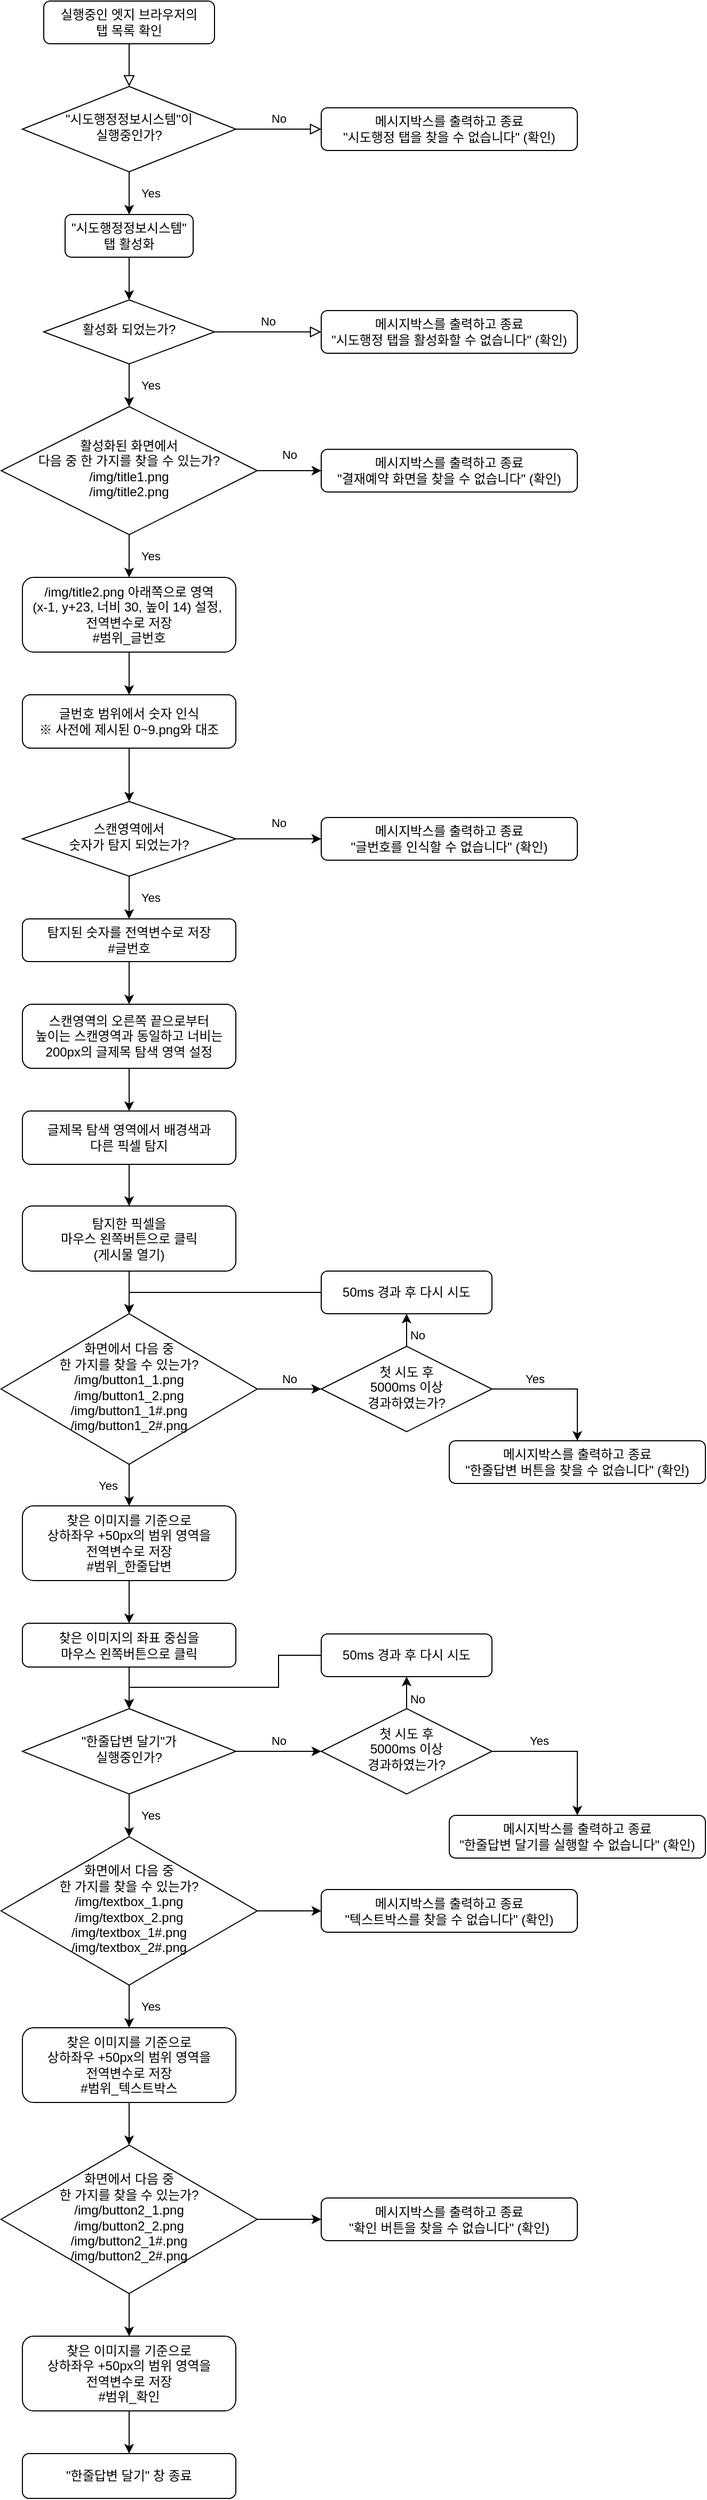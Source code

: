 <mxfile version="26.0.2">
  <diagram id="C5RBs43oDa-KdzZeNtuy" name="Page-1">
    <mxGraphModel dx="1434" dy="780" grid="1" gridSize="10" guides="1" tooltips="1" connect="1" arrows="1" fold="1" page="1" pageScale="1" pageWidth="827" pageHeight="1169" math="0" shadow="0">
      <root>
        <mxCell id="WIyWlLk6GJQsqaUBKTNV-0" />
        <mxCell id="WIyWlLk6GJQsqaUBKTNV-1" parent="WIyWlLk6GJQsqaUBKTNV-0" />
        <mxCell id="WIyWlLk6GJQsqaUBKTNV-2" value="" style="rounded=0;html=1;jettySize=auto;orthogonalLoop=1;fontSize=11;endArrow=block;endFill=0;endSize=8;strokeWidth=1;shadow=0;labelBackgroundColor=none;edgeStyle=orthogonalEdgeStyle;" parent="WIyWlLk6GJQsqaUBKTNV-1" source="WIyWlLk6GJQsqaUBKTNV-3" target="WIyWlLk6GJQsqaUBKTNV-6" edge="1">
          <mxGeometry relative="1" as="geometry" />
        </mxCell>
        <mxCell id="WIyWlLk6GJQsqaUBKTNV-3" value="&lt;div&gt;&lt;span style=&quot;background-color: transparent; color: light-dark(rgb(0, 0, 0), rgb(255, 255, 255));&quot;&gt;실행중인 엣지 브라우저의 &lt;br&gt;탭 목록 확인&lt;/span&gt;&lt;/div&gt;" style="rounded=1;whiteSpace=wrap;html=1;fontSize=12;glass=0;strokeWidth=1;shadow=0;" parent="WIyWlLk6GJQsqaUBKTNV-1" vertex="1">
          <mxGeometry x="140" y="40" width="160" height="40" as="geometry" />
        </mxCell>
        <mxCell id="WIyWlLk6GJQsqaUBKTNV-5" value="No" style="edgeStyle=orthogonalEdgeStyle;rounded=0;html=1;jettySize=auto;orthogonalLoop=1;fontSize=11;endArrow=block;endFill=0;endSize=8;strokeWidth=1;shadow=0;labelBackgroundColor=none;" parent="WIyWlLk6GJQsqaUBKTNV-1" source="WIyWlLk6GJQsqaUBKTNV-6" target="WIyWlLk6GJQsqaUBKTNV-7" edge="1">
          <mxGeometry y="10" relative="1" as="geometry">
            <mxPoint as="offset" />
          </mxGeometry>
        </mxCell>
        <mxCell id="x-TKhPmcJuqdLEOBO6Op-1" value="Yes" style="edgeStyle=orthogonalEdgeStyle;rounded=0;orthogonalLoop=1;jettySize=auto;html=1;entryX=0.5;entryY=0;entryDx=0;entryDy=0;" parent="WIyWlLk6GJQsqaUBKTNV-1" source="WIyWlLk6GJQsqaUBKTNV-6" target="oy9CefHbfexG58ZCqU2Q-0" edge="1">
          <mxGeometry y="20" relative="1" as="geometry">
            <mxPoint as="offset" />
          </mxGeometry>
        </mxCell>
        <mxCell id="WIyWlLk6GJQsqaUBKTNV-6" value="&quot;시도행정정보시스템&quot;이 &lt;br&gt;실행중인가?" style="rhombus;whiteSpace=wrap;html=1;shadow=0;fontFamily=Helvetica;fontSize=12;align=center;strokeWidth=1;spacing=6;spacingTop=-4;" parent="WIyWlLk6GJQsqaUBKTNV-1" vertex="1">
          <mxGeometry x="120" y="120" width="200" height="80" as="geometry" />
        </mxCell>
        <mxCell id="WIyWlLk6GJQsqaUBKTNV-7" value="&lt;div&gt;메시지박스를 출력하고 종료&lt;/div&gt;&quot;시도행정 탭을 찾을 수 없습니다&quot; (확인)" style="rounded=1;whiteSpace=wrap;html=1;fontSize=12;glass=0;strokeWidth=1;shadow=0;" parent="WIyWlLk6GJQsqaUBKTNV-1" vertex="1">
          <mxGeometry x="400" y="140" width="240" height="40" as="geometry" />
        </mxCell>
        <mxCell id="WIyWlLk6GJQsqaUBKTNV-9" value="No" style="edgeStyle=orthogonalEdgeStyle;rounded=0;html=1;jettySize=auto;orthogonalLoop=1;fontSize=11;endArrow=block;endFill=0;endSize=8;strokeWidth=1;shadow=0;labelBackgroundColor=none;" parent="WIyWlLk6GJQsqaUBKTNV-1" source="WIyWlLk6GJQsqaUBKTNV-10" target="WIyWlLk6GJQsqaUBKTNV-12" edge="1">
          <mxGeometry y="10" relative="1" as="geometry">
            <mxPoint as="offset" />
          </mxGeometry>
        </mxCell>
        <mxCell id="_z8CFyTA9osbgb1sFMjA-69" value="Yes" style="edgeStyle=orthogonalEdgeStyle;rounded=0;orthogonalLoop=1;jettySize=auto;html=1;entryX=0.5;entryY=0;entryDx=0;entryDy=0;" edge="1" parent="WIyWlLk6GJQsqaUBKTNV-1" source="WIyWlLk6GJQsqaUBKTNV-10" target="x-TKhPmcJuqdLEOBO6Op-2">
          <mxGeometry y="20" relative="1" as="geometry">
            <mxPoint as="offset" />
          </mxGeometry>
        </mxCell>
        <mxCell id="WIyWlLk6GJQsqaUBKTNV-10" value="활성화 되었는가?" style="rhombus;whiteSpace=wrap;html=1;shadow=0;fontFamily=Helvetica;fontSize=12;align=center;strokeWidth=1;spacing=6;spacingTop=-4;" parent="WIyWlLk6GJQsqaUBKTNV-1" vertex="1">
          <mxGeometry x="140" y="320" width="160" height="60" as="geometry" />
        </mxCell>
        <mxCell id="WIyWlLk6GJQsqaUBKTNV-12" value="&lt;div&gt;메시지박스를 출력하고 종료&lt;/div&gt;&quot;시도행정 탭을 활성화할 수 없습니다&quot; (확인)" style="rounded=1;whiteSpace=wrap;html=1;fontSize=12;glass=0;strokeWidth=1;shadow=0;" parent="WIyWlLk6GJQsqaUBKTNV-1" vertex="1">
          <mxGeometry x="400" y="330" width="240" height="40" as="geometry" />
        </mxCell>
        <mxCell id="x-TKhPmcJuqdLEOBO6Op-0" style="edgeStyle=orthogonalEdgeStyle;rounded=0;orthogonalLoop=1;jettySize=auto;html=1;entryX=0.5;entryY=0;entryDx=0;entryDy=0;" parent="WIyWlLk6GJQsqaUBKTNV-1" source="oy9CefHbfexG58ZCqU2Q-0" target="WIyWlLk6GJQsqaUBKTNV-10" edge="1">
          <mxGeometry relative="1" as="geometry" />
        </mxCell>
        <mxCell id="oy9CefHbfexG58ZCqU2Q-0" value="&lt;div&gt;&lt;span style=&quot;background-color: transparent; color: light-dark(rgb(0, 0, 0), rgb(255, 255, 255));&quot;&gt;&quot;시도행정정보시스템&quot; 탭 활성화&lt;/span&gt;&lt;/div&gt;" style="rounded=1;whiteSpace=wrap;html=1;fontSize=12;glass=0;strokeWidth=1;shadow=0;" parent="WIyWlLk6GJQsqaUBKTNV-1" vertex="1">
          <mxGeometry x="160" y="240" width="120" height="40" as="geometry" />
        </mxCell>
        <mxCell id="x-TKhPmcJuqdLEOBO6Op-5" value="No" style="edgeStyle=orthogonalEdgeStyle;rounded=0;orthogonalLoop=1;jettySize=auto;html=1;entryX=0;entryY=0.5;entryDx=0;entryDy=0;" parent="WIyWlLk6GJQsqaUBKTNV-1" source="x-TKhPmcJuqdLEOBO6Op-2" target="x-TKhPmcJuqdLEOBO6Op-4" edge="1">
          <mxGeometry y="15" relative="1" as="geometry">
            <mxPoint as="offset" />
          </mxGeometry>
        </mxCell>
        <mxCell id="x-TKhPmcJuqdLEOBO6Op-9" value="Yes" style="edgeStyle=orthogonalEdgeStyle;rounded=0;orthogonalLoop=1;jettySize=auto;html=1;entryX=0.5;entryY=0;entryDx=0;entryDy=0;" parent="WIyWlLk6GJQsqaUBKTNV-1" source="x-TKhPmcJuqdLEOBO6Op-2" target="x-TKhPmcJuqdLEOBO6Op-7" edge="1">
          <mxGeometry y="20" relative="1" as="geometry">
            <mxPoint as="offset" />
          </mxGeometry>
        </mxCell>
        <mxCell id="x-TKhPmcJuqdLEOBO6Op-2" value="활성화된 화면에서&lt;div&gt;다음 중 한 가지를 찾을 수 있는가?&lt;br&gt;/img/title1.png&lt;/div&gt;&lt;div&gt;/img/title2.png&lt;/div&gt;" style="rhombus;whiteSpace=wrap;html=1;shadow=0;fontFamily=Helvetica;fontSize=12;align=center;strokeWidth=1;spacing=6;spacingTop=-4;" parent="WIyWlLk6GJQsqaUBKTNV-1" vertex="1">
          <mxGeometry x="100" y="420" width="240" height="120" as="geometry" />
        </mxCell>
        <mxCell id="x-TKhPmcJuqdLEOBO6Op-4" value="&lt;div&gt;메시지박스를 출력하고 종료&lt;/div&gt;&quot;결재예약 화면을 찾을 수 없습니다&quot; (확인)" style="rounded=1;whiteSpace=wrap;html=1;fontSize=12;glass=0;strokeWidth=1;shadow=0;" parent="WIyWlLk6GJQsqaUBKTNV-1" vertex="1">
          <mxGeometry x="400" y="460" width="240" height="40" as="geometry" />
        </mxCell>
        <mxCell id="x-TKhPmcJuqdLEOBO6Op-13" value="Yes" style="edgeStyle=orthogonalEdgeStyle;rounded=0;orthogonalLoop=1;jettySize=auto;html=1;entryX=0.5;entryY=0;entryDx=0;entryDy=0;" parent="WIyWlLk6GJQsqaUBKTNV-1" source="x-TKhPmcJuqdLEOBO6Op-6" target="x-TKhPmcJuqdLEOBO6Op-11" edge="1">
          <mxGeometry y="20" relative="1" as="geometry">
            <mxPoint as="offset" />
          </mxGeometry>
        </mxCell>
        <mxCell id="x-TKhPmcJuqdLEOBO6Op-15" value="No" style="edgeStyle=orthogonalEdgeStyle;rounded=0;orthogonalLoop=1;jettySize=auto;html=1;entryX=0;entryY=0.5;entryDx=0;entryDy=0;" parent="WIyWlLk6GJQsqaUBKTNV-1" source="x-TKhPmcJuqdLEOBO6Op-6" target="x-TKhPmcJuqdLEOBO6Op-14" edge="1">
          <mxGeometry y="15" relative="1" as="geometry">
            <mxPoint as="offset" />
          </mxGeometry>
        </mxCell>
        <mxCell id="x-TKhPmcJuqdLEOBO6Op-6" value="스캔영역에서 &lt;br&gt;숫자가 탐지 되었는가?" style="rhombus;whiteSpace=wrap;html=1;shadow=0;fontFamily=Helvetica;fontSize=12;align=center;strokeWidth=1;spacing=6;spacingTop=-4;" parent="WIyWlLk6GJQsqaUBKTNV-1" vertex="1">
          <mxGeometry x="120" y="790" width="200" height="70" as="geometry" />
        </mxCell>
        <mxCell id="x-TKhPmcJuqdLEOBO6Op-17" style="edgeStyle=orthogonalEdgeStyle;rounded=0;orthogonalLoop=1;jettySize=auto;html=1;entryX=0.5;entryY=0;entryDx=0;entryDy=0;" parent="WIyWlLk6GJQsqaUBKTNV-1" source="x-TKhPmcJuqdLEOBO6Op-7" target="x-TKhPmcJuqdLEOBO6Op-16" edge="1">
          <mxGeometry relative="1" as="geometry" />
        </mxCell>
        <mxCell id="x-TKhPmcJuqdLEOBO6Op-7" value="/img/title2.png 아래쪽으로 영역&lt;br&gt;(x-1, y+23, 너비 30, 높이 14) 설정,&lt;span style=&quot;background-color: transparent; color: light-dark(rgb(0, 0, 0), rgb(255, 255, 255));&quot;&gt;&amp;nbsp;&lt;br&gt;전역변수로 저장&lt;/span&gt;&lt;div&gt;&lt;span style=&quot;background-color: transparent; color: light-dark(rgb(0, 0, 0), rgb(255, 255, 255));&quot;&gt;#범위_글번호&lt;/span&gt;&lt;/div&gt;" style="rounded=1;whiteSpace=wrap;html=1;fontSize=12;glass=0;strokeWidth=1;shadow=0;" parent="WIyWlLk6GJQsqaUBKTNV-1" vertex="1">
          <mxGeometry x="120" y="580" width="200" height="70" as="geometry" />
        </mxCell>
        <mxCell id="x-TKhPmcJuqdLEOBO6Op-20" style="edgeStyle=orthogonalEdgeStyle;rounded=0;orthogonalLoop=1;jettySize=auto;html=1;exitX=0.5;exitY=1;exitDx=0;exitDy=0;entryX=0.5;entryY=0;entryDx=0;entryDy=0;" parent="WIyWlLk6GJQsqaUBKTNV-1" source="x-TKhPmcJuqdLEOBO6Op-11" target="x-TKhPmcJuqdLEOBO6Op-19" edge="1">
          <mxGeometry relative="1" as="geometry" />
        </mxCell>
        <mxCell id="x-TKhPmcJuqdLEOBO6Op-11" value="탐지된 숫자를 전역변수로 저장&lt;div&gt;#글번호&lt;/div&gt;" style="rounded=1;whiteSpace=wrap;html=1;fontSize=12;glass=0;strokeWidth=1;shadow=0;" parent="WIyWlLk6GJQsqaUBKTNV-1" vertex="1">
          <mxGeometry x="120" y="900" width="200" height="40" as="geometry" />
        </mxCell>
        <mxCell id="x-TKhPmcJuqdLEOBO6Op-14" value="&lt;div&gt;메시지박스를 출력하고 종료&lt;/div&gt;&quot;글번호를 인식할 수 없습니다&quot; (확인)" style="rounded=1;whiteSpace=wrap;html=1;fontSize=12;glass=0;strokeWidth=1;shadow=0;" parent="WIyWlLk6GJQsqaUBKTNV-1" vertex="1">
          <mxGeometry x="400" y="805" width="240" height="40" as="geometry" />
        </mxCell>
        <mxCell id="x-TKhPmcJuqdLEOBO6Op-18" style="edgeStyle=orthogonalEdgeStyle;rounded=0;orthogonalLoop=1;jettySize=auto;html=1;exitX=0.5;exitY=1;exitDx=0;exitDy=0;entryX=0.5;entryY=0;entryDx=0;entryDy=0;" parent="WIyWlLk6GJQsqaUBKTNV-1" source="x-TKhPmcJuqdLEOBO6Op-16" target="x-TKhPmcJuqdLEOBO6Op-6" edge="1">
          <mxGeometry relative="1" as="geometry" />
        </mxCell>
        <mxCell id="x-TKhPmcJuqdLEOBO6Op-16" value="글번호 범위에서&amp;nbsp;숫자 인식&lt;div&gt;※ 사전에 제시된 0~9.png와 대조&lt;/div&gt;" style="rounded=1;whiteSpace=wrap;html=1;fontSize=12;glass=0;strokeWidth=1;shadow=0;" parent="WIyWlLk6GJQsqaUBKTNV-1" vertex="1">
          <mxGeometry x="120" y="690" width="200" height="50" as="geometry" />
        </mxCell>
        <mxCell id="_z8CFyTA9osbgb1sFMjA-12" style="edgeStyle=orthogonalEdgeStyle;rounded=0;orthogonalLoop=1;jettySize=auto;html=1;entryX=0.5;entryY=0;entryDx=0;entryDy=0;" edge="1" parent="WIyWlLk6GJQsqaUBKTNV-1" source="x-TKhPmcJuqdLEOBO6Op-19" target="_z8CFyTA9osbgb1sFMjA-11">
          <mxGeometry relative="1" as="geometry" />
        </mxCell>
        <mxCell id="x-TKhPmcJuqdLEOBO6Op-19" value="&lt;div&gt;&lt;span style=&quot;background-color: transparent; color: light-dark(rgb(0, 0, 0), rgb(255, 255, 255));&quot;&gt;스캔영역의 오른쪽 끝으로부터&lt;/span&gt;&lt;/div&gt;&lt;div&gt;&lt;span style=&quot;background-color: transparent; color: light-dark(rgb(0, 0, 0), rgb(255, 255, 255));&quot;&gt;높이는&amp;nbsp;&lt;/span&gt;&lt;span style=&quot;background-color: transparent; color: light-dark(rgb(0, 0, 0), rgb(255, 255, 255));&quot;&gt;스캔영역과 동일하고&amp;nbsp;&lt;/span&gt;&lt;span style=&quot;background-color: transparent; color: light-dark(rgb(0, 0, 0), rgb(255, 255, 255));&quot;&gt;너비는 200px&lt;/span&gt;&lt;span style=&quot;background-color: transparent; color: light-dark(rgb(0, 0, 0), rgb(255, 255, 255));&quot;&gt;의 글제목 탐색 영역 설정&lt;/span&gt;&lt;/div&gt;" style="rounded=1;whiteSpace=wrap;html=1;fontSize=12;glass=0;strokeWidth=1;shadow=0;" parent="WIyWlLk6GJQsqaUBKTNV-1" vertex="1">
          <mxGeometry x="120" y="980" width="200" height="60" as="geometry" />
        </mxCell>
        <mxCell id="_z8CFyTA9osbgb1sFMjA-8" value="Yes" style="edgeStyle=orthogonalEdgeStyle;rounded=0;orthogonalLoop=1;jettySize=auto;html=1;entryX=0.5;entryY=0;entryDx=0;entryDy=0;" edge="1" parent="WIyWlLk6GJQsqaUBKTNV-1" source="_z8CFyTA9osbgb1sFMjA-0" target="_z8CFyTA9osbgb1sFMjA-7">
          <mxGeometry y="20" relative="1" as="geometry">
            <mxPoint as="offset" />
          </mxGeometry>
        </mxCell>
        <mxCell id="_z8CFyTA9osbgb1sFMjA-40" value="No" style="edgeStyle=orthogonalEdgeStyle;rounded=0;orthogonalLoop=1;jettySize=auto;html=1;exitX=1;exitY=0.5;exitDx=0;exitDy=0;entryX=0;entryY=0.5;entryDx=0;entryDy=0;" edge="1" parent="WIyWlLk6GJQsqaUBKTNV-1" source="_z8CFyTA9osbgb1sFMjA-0" target="_z8CFyTA9osbgb1sFMjA-37">
          <mxGeometry y="11" relative="1" as="geometry">
            <mxPoint y="1" as="offset" />
          </mxGeometry>
        </mxCell>
        <mxCell id="_z8CFyTA9osbgb1sFMjA-0" value="화면에서 다음&amp;nbsp;&lt;span style=&quot;color: light-dark(rgb(0, 0, 0), rgb(255, 255, 255)); background-color: transparent;&quot;&gt;중 &lt;br&gt;한 가지를&amp;nbsp;&lt;/span&gt;&lt;span style=&quot;color: light-dark(rgb(0, 0, 0), rgb(255, 255, 255)); background-color: transparent;&quot;&gt;찾을 수 있는가?&lt;/span&gt;&lt;br&gt;/img/button1_1.png&lt;div&gt;&lt;span style=&quot;background-color: transparent; color: light-dark(rgb(0, 0, 0), rgb(255, 255, 255));&quot;&gt;/img/button1_2.png&lt;/span&gt;&lt;/div&gt;&lt;div&gt;&lt;span style=&quot;background-color: transparent; color: light-dark(rgb(0, 0, 0), rgb(255, 255, 255));&quot;&gt;/img/button1_1#.png&lt;/span&gt;&lt;/div&gt;&lt;div&gt;&lt;span style=&quot;background-color: transparent; color: light-dark(rgb(0, 0, 0), rgb(255, 255, 255));&quot;&gt;/img/button1_2#.png&lt;/span&gt;&lt;/div&gt;" style="rhombus;whiteSpace=wrap;html=1;shadow=0;fontFamily=Helvetica;fontSize=12;align=center;strokeWidth=1;spacing=6;spacingTop=-4;" vertex="1" parent="WIyWlLk6GJQsqaUBKTNV-1">
          <mxGeometry x="100" y="1270" width="240" height="141" as="geometry" />
        </mxCell>
        <mxCell id="_z8CFyTA9osbgb1sFMjA-10" style="edgeStyle=orthogonalEdgeStyle;rounded=0;orthogonalLoop=1;jettySize=auto;html=1;exitX=0.5;exitY=1;exitDx=0;exitDy=0;entryX=0.5;entryY=0;entryDx=0;entryDy=0;" edge="1" parent="WIyWlLk6GJQsqaUBKTNV-1" source="_z8CFyTA9osbgb1sFMjA-7" target="_z8CFyTA9osbgb1sFMjA-9">
          <mxGeometry relative="1" as="geometry" />
        </mxCell>
        <mxCell id="_z8CFyTA9osbgb1sFMjA-7" value="찾은 이미지를 기준으로 &lt;br&gt;상하좌우 +50px의 범위 영역을 &lt;br&gt;전역변수로 저장&lt;div&gt;#범위_&lt;span style=&quot;background-color: transparent; color: light-dark(rgb(0, 0, 0), rgb(255, 255, 255));&quot;&gt;한줄답변&lt;/span&gt;&lt;/div&gt;" style="rounded=1;whiteSpace=wrap;html=1;fontSize=12;glass=0;strokeWidth=1;shadow=0;" vertex="1" parent="WIyWlLk6GJQsqaUBKTNV-1">
          <mxGeometry x="120" y="1450" width="200" height="70" as="geometry" />
        </mxCell>
        <mxCell id="_z8CFyTA9osbgb1sFMjA-60" style="edgeStyle=orthogonalEdgeStyle;rounded=0;orthogonalLoop=1;jettySize=auto;html=1;exitX=0.5;exitY=1;exitDx=0;exitDy=0;entryX=0.5;entryY=0;entryDx=0;entryDy=0;" edge="1" parent="WIyWlLk6GJQsqaUBKTNV-1" source="_z8CFyTA9osbgb1sFMjA-9" target="_z8CFyTA9osbgb1sFMjA-57">
          <mxGeometry relative="1" as="geometry" />
        </mxCell>
        <mxCell id="_z8CFyTA9osbgb1sFMjA-9" value="&lt;div&gt;찾은 이미지의 좌표 중심을&lt;br&gt;마우스 왼쪽버튼으로 클릭&lt;/div&gt;" style="rounded=1;whiteSpace=wrap;html=1;fontSize=12;glass=0;strokeWidth=1;shadow=0;" vertex="1" parent="WIyWlLk6GJQsqaUBKTNV-1">
          <mxGeometry x="120" y="1560" width="200" height="41" as="geometry" />
        </mxCell>
        <mxCell id="_z8CFyTA9osbgb1sFMjA-15" style="edgeStyle=orthogonalEdgeStyle;rounded=0;orthogonalLoop=1;jettySize=auto;html=1;exitX=0.5;exitY=1;exitDx=0;exitDy=0;entryX=0.5;entryY=0;entryDx=0;entryDy=0;" edge="1" parent="WIyWlLk6GJQsqaUBKTNV-1" source="_z8CFyTA9osbgb1sFMjA-11" target="_z8CFyTA9osbgb1sFMjA-14">
          <mxGeometry relative="1" as="geometry" />
        </mxCell>
        <mxCell id="_z8CFyTA9osbgb1sFMjA-11" value="&lt;div&gt;&lt;span style=&quot;background-color: transparent; color: light-dark(rgb(0, 0, 0), rgb(255, 255, 255));&quot;&gt;글제목 탐색 영역에서 배경색과 &lt;br&gt;다른 픽셀 탐지&lt;/span&gt;&lt;/div&gt;" style="rounded=1;whiteSpace=wrap;html=1;fontSize=12;glass=0;strokeWidth=1;shadow=0;" vertex="1" parent="WIyWlLk6GJQsqaUBKTNV-1">
          <mxGeometry x="120" y="1080" width="200" height="50" as="geometry" />
        </mxCell>
        <mxCell id="_z8CFyTA9osbgb1sFMjA-16" style="edgeStyle=orthogonalEdgeStyle;rounded=0;orthogonalLoop=1;jettySize=auto;html=1;exitX=0.5;exitY=1;exitDx=0;exitDy=0;" edge="1" parent="WIyWlLk6GJQsqaUBKTNV-1" source="_z8CFyTA9osbgb1sFMjA-14">
          <mxGeometry relative="1" as="geometry">
            <mxPoint x="220" y="1270" as="targetPoint" />
          </mxGeometry>
        </mxCell>
        <mxCell id="_z8CFyTA9osbgb1sFMjA-14" value="&lt;div&gt;&lt;span style=&quot;background-color: transparent; color: light-dark(rgb(0, 0, 0), rgb(255, 255, 255));&quot;&gt;탐지한 픽셀을 &lt;br&gt;마우스 왼쪽버튼으로 클릭&lt;/span&gt;&lt;/div&gt;&lt;div&gt;(게시물 열기)&lt;/div&gt;" style="rounded=1;whiteSpace=wrap;html=1;fontSize=12;glass=0;strokeWidth=1;shadow=0;" vertex="1" parent="WIyWlLk6GJQsqaUBKTNV-1">
          <mxGeometry x="120" y="1169" width="200" height="61" as="geometry" />
        </mxCell>
        <mxCell id="_z8CFyTA9osbgb1sFMjA-26" value="Yes" style="edgeStyle=orthogonalEdgeStyle;rounded=0;orthogonalLoop=1;jettySize=auto;html=1;exitX=0.5;exitY=1;exitDx=0;exitDy=0;entryX=0.5;entryY=0;entryDx=0;entryDy=0;" edge="1" parent="WIyWlLk6GJQsqaUBKTNV-1" source="_z8CFyTA9osbgb1sFMjA-19" target="_z8CFyTA9osbgb1sFMjA-25">
          <mxGeometry y="20" relative="1" as="geometry">
            <mxPoint as="offset" />
          </mxGeometry>
        </mxCell>
        <mxCell id="_z8CFyTA9osbgb1sFMjA-65" style="edgeStyle=orthogonalEdgeStyle;rounded=0;orthogonalLoop=1;jettySize=auto;html=1;exitX=1;exitY=0.5;exitDx=0;exitDy=0;entryX=0;entryY=0.5;entryDx=0;entryDy=0;" edge="1" parent="WIyWlLk6GJQsqaUBKTNV-1" source="_z8CFyTA9osbgb1sFMjA-19" target="_z8CFyTA9osbgb1sFMjA-64">
          <mxGeometry relative="1" as="geometry" />
        </mxCell>
        <mxCell id="_z8CFyTA9osbgb1sFMjA-19" value="화면에서 다음&amp;nbsp;&lt;span style=&quot;background-color: transparent;&quot;&gt;중&lt;br&gt;한 가지를&amp;nbsp;&lt;/span&gt;&lt;span style=&quot;background-color: transparent;&quot;&gt;찾을 수 있는가?&lt;/span&gt;&lt;br&gt;/img/textbox_1.png&lt;div&gt;&lt;span style=&quot;background-color: transparent;&quot;&gt;&lt;font&gt;/img/&lt;/font&gt;textbox_2.&lt;font&gt;png&lt;/font&gt;&lt;/span&gt;&lt;/div&gt;&lt;div&gt;&lt;span style=&quot;background-color: transparent;&quot;&gt;&lt;font&gt;/img/&lt;/font&gt;textbox_1#&lt;font&gt;.png&lt;/font&gt;&lt;/span&gt;&lt;/div&gt;&lt;div&gt;&lt;span style=&quot;background-color: transparent;&quot;&gt;&lt;font&gt;/img/&lt;/font&gt;textbox_2&lt;font&gt;#.png&lt;/font&gt;&lt;/span&gt;&lt;/div&gt;" style="rhombus;whiteSpace=wrap;html=1;shadow=0;fontFamily=Helvetica;fontSize=12;align=center;strokeWidth=1;spacing=6;spacingTop=-4;fontColor=default;" vertex="1" parent="WIyWlLk6GJQsqaUBKTNV-1">
          <mxGeometry x="100" y="1760" width="240" height="139" as="geometry" />
        </mxCell>
        <mxCell id="_z8CFyTA9osbgb1sFMjA-62" style="edgeStyle=orthogonalEdgeStyle;rounded=0;orthogonalLoop=1;jettySize=auto;html=1;exitX=0;exitY=0.5;exitDx=0;exitDy=0;entryX=0.5;entryY=0;entryDx=0;entryDy=0;" edge="1" parent="WIyWlLk6GJQsqaUBKTNV-1" source="_z8CFyTA9osbgb1sFMjA-21" target="_z8CFyTA9osbgb1sFMjA-57">
          <mxGeometry relative="1" as="geometry">
            <Array as="points">
              <mxPoint x="360" y="1590" />
              <mxPoint x="360" y="1620" />
              <mxPoint x="220" y="1620" />
            </Array>
          </mxGeometry>
        </mxCell>
        <mxCell id="_z8CFyTA9osbgb1sFMjA-21" value="50ms 경과 후 다시 시도" style="rounded=1;whiteSpace=wrap;html=1;fontSize=12;glass=0;strokeWidth=1;shadow=0;" vertex="1" parent="WIyWlLk6GJQsqaUBKTNV-1">
          <mxGeometry x="400" y="1570" width="160" height="40" as="geometry" />
        </mxCell>
        <mxCell id="_z8CFyTA9osbgb1sFMjA-51" style="edgeStyle=orthogonalEdgeStyle;rounded=0;orthogonalLoop=1;jettySize=auto;html=1;exitX=0.5;exitY=1;exitDx=0;exitDy=0;entryX=0.5;entryY=0;entryDx=0;entryDy=0;" edge="1" parent="WIyWlLk6GJQsqaUBKTNV-1" source="_z8CFyTA9osbgb1sFMjA-25" target="_z8CFyTA9osbgb1sFMjA-46">
          <mxGeometry relative="1" as="geometry" />
        </mxCell>
        <mxCell id="_z8CFyTA9osbgb1sFMjA-25" value="찾은 이미지를 기준으로 &lt;br&gt;상하좌우 +50px의 범위 영역을 &lt;br&gt;전역변수로 저장&lt;div&gt;#범위_텍스트박스&lt;/div&gt;" style="rounded=1;whiteSpace=wrap;html=1;fontSize=12;glass=0;strokeWidth=1;shadow=0;" vertex="1" parent="WIyWlLk6GJQsqaUBKTNV-1">
          <mxGeometry x="120" y="1939" width="200" height="70" as="geometry" />
        </mxCell>
        <mxCell id="_z8CFyTA9osbgb1sFMjA-32" value="No" style="edgeStyle=orthogonalEdgeStyle;rounded=0;orthogonalLoop=1;jettySize=auto;html=1;exitX=0.5;exitY=0;exitDx=0;exitDy=0;entryX=0.5;entryY=1;entryDx=0;entryDy=0;" edge="1" parent="WIyWlLk6GJQsqaUBKTNV-1" source="_z8CFyTA9osbgb1sFMjA-29" target="_z8CFyTA9osbgb1sFMjA-21">
          <mxGeometry x="-0.288" y="-10" relative="1" as="geometry">
            <mxPoint y="1" as="offset" />
          </mxGeometry>
        </mxCell>
        <mxCell id="_z8CFyTA9osbgb1sFMjA-35" value="Yes" style="edgeStyle=orthogonalEdgeStyle;rounded=0;orthogonalLoop=1;jettySize=auto;html=1;exitX=1;exitY=0.5;exitDx=0;exitDy=0;entryX=0.5;entryY=0;entryDx=0;entryDy=0;" edge="1" parent="WIyWlLk6GJQsqaUBKTNV-1" source="_z8CFyTA9osbgb1sFMjA-29" target="_z8CFyTA9osbgb1sFMjA-34">
          <mxGeometry x="-0.382" y="11" relative="1" as="geometry">
            <mxPoint y="1" as="offset" />
          </mxGeometry>
        </mxCell>
        <mxCell id="_z8CFyTA9osbgb1sFMjA-29" value="첫 시도 후 &lt;br&gt;5000ms 이상 &lt;br&gt;경과하였는가?" style="rhombus;whiteSpace=wrap;html=1;shadow=0;fontFamily=Helvetica;fontSize=12;align=center;strokeWidth=1;spacing=6;spacingTop=-4;fontColor=default;" vertex="1" parent="WIyWlLk6GJQsqaUBKTNV-1">
          <mxGeometry x="400" y="1640" width="160" height="80" as="geometry" />
        </mxCell>
        <mxCell id="_z8CFyTA9osbgb1sFMjA-34" value="&lt;div&gt;메시지박스를 출력하고 종료&lt;/div&gt;&quot;한줄답변 달기를 실행할 수 없습니다&quot; (확인)" style="rounded=1;whiteSpace=wrap;html=1;fontSize=12;glass=0;strokeWidth=1;shadow=0;" vertex="1" parent="WIyWlLk6GJQsqaUBKTNV-1">
          <mxGeometry x="520" y="1740" width="240" height="40" as="geometry" />
        </mxCell>
        <mxCell id="_z8CFyTA9osbgb1sFMjA-41" value="No" style="edgeStyle=orthogonalEdgeStyle;rounded=0;orthogonalLoop=1;jettySize=auto;html=1;exitX=0.5;exitY=0;exitDx=0;exitDy=0;entryX=0.5;entryY=1;entryDx=0;entryDy=0;" edge="1" parent="WIyWlLk6GJQsqaUBKTNV-1" source="_z8CFyTA9osbgb1sFMjA-37" target="_z8CFyTA9osbgb1sFMjA-39">
          <mxGeometry x="-0.311" y="-10" relative="1" as="geometry">
            <mxPoint as="offset" />
          </mxGeometry>
        </mxCell>
        <mxCell id="_z8CFyTA9osbgb1sFMjA-43" value="Yes" style="edgeStyle=orthogonalEdgeStyle;rounded=0;orthogonalLoop=1;jettySize=auto;html=1;exitX=1;exitY=0.5;exitDx=0;exitDy=0;entryX=0.5;entryY=0;entryDx=0;entryDy=0;" edge="1" parent="WIyWlLk6GJQsqaUBKTNV-1" source="_z8CFyTA9osbgb1sFMjA-37" target="_z8CFyTA9osbgb1sFMjA-38">
          <mxGeometry x="-0.377" y="11" relative="1" as="geometry">
            <mxPoint y="1" as="offset" />
          </mxGeometry>
        </mxCell>
        <mxCell id="_z8CFyTA9osbgb1sFMjA-37" value="첫 시도 후 &lt;br&gt;5000ms 이상 &lt;br&gt;경과하였는가?" style="rhombus;whiteSpace=wrap;html=1;shadow=0;fontFamily=Helvetica;fontSize=12;align=center;strokeWidth=1;spacing=6;spacingTop=-4;fontColor=default;" vertex="1" parent="WIyWlLk6GJQsqaUBKTNV-1">
          <mxGeometry x="400" y="1300.5" width="160" height="80" as="geometry" />
        </mxCell>
        <mxCell id="_z8CFyTA9osbgb1sFMjA-38" value="&lt;div&gt;메시지박스를 출력하고 종료&lt;/div&gt;&quot;한줄답변 버튼을 찾을 수 없습니다&quot; (확인)" style="rounded=1;whiteSpace=wrap;html=1;fontSize=12;glass=0;strokeWidth=1;shadow=0;" vertex="1" parent="WIyWlLk6GJQsqaUBKTNV-1">
          <mxGeometry x="520" y="1389" width="240" height="40" as="geometry" />
        </mxCell>
        <mxCell id="_z8CFyTA9osbgb1sFMjA-42" style="edgeStyle=orthogonalEdgeStyle;rounded=0;orthogonalLoop=1;jettySize=auto;html=1;entryX=0.5;entryY=0;entryDx=0;entryDy=0;" edge="1" parent="WIyWlLk6GJQsqaUBKTNV-1" source="_z8CFyTA9osbgb1sFMjA-39" target="_z8CFyTA9osbgb1sFMjA-0">
          <mxGeometry relative="1" as="geometry" />
        </mxCell>
        <mxCell id="_z8CFyTA9osbgb1sFMjA-39" value="50ms 경과 후 다시 시도" style="rounded=1;whiteSpace=wrap;html=1;fontSize=12;glass=0;strokeWidth=1;shadow=0;" vertex="1" parent="WIyWlLk6GJQsqaUBKTNV-1">
          <mxGeometry x="400" y="1230" width="160" height="40" as="geometry" />
        </mxCell>
        <mxCell id="_z8CFyTA9osbgb1sFMjA-56" style="edgeStyle=orthogonalEdgeStyle;rounded=0;orthogonalLoop=1;jettySize=auto;html=1;exitX=0.5;exitY=1;exitDx=0;exitDy=0;entryX=0.5;entryY=0;entryDx=0;entryDy=0;" edge="1" parent="WIyWlLk6GJQsqaUBKTNV-1" source="_z8CFyTA9osbgb1sFMjA-46" target="_z8CFyTA9osbgb1sFMjA-50">
          <mxGeometry relative="1" as="geometry" />
        </mxCell>
        <mxCell id="_z8CFyTA9osbgb1sFMjA-67" style="edgeStyle=orthogonalEdgeStyle;rounded=0;orthogonalLoop=1;jettySize=auto;html=1;entryX=0;entryY=0.5;entryDx=0;entryDy=0;" edge="1" parent="WIyWlLk6GJQsqaUBKTNV-1" source="_z8CFyTA9osbgb1sFMjA-46" target="_z8CFyTA9osbgb1sFMjA-49">
          <mxGeometry relative="1" as="geometry" />
        </mxCell>
        <mxCell id="_z8CFyTA9osbgb1sFMjA-46" value="화면에서 다음&amp;nbsp;&lt;span style=&quot;background-color: transparent;&quot;&gt;중&lt;br&gt;한 가지를&amp;nbsp;&lt;/span&gt;&lt;span style=&quot;background-color: transparent;&quot;&gt;찾을 수 있는가?&lt;/span&gt;&lt;br&gt;/img/button2_1.png&lt;div&gt;&lt;span style=&quot;background-color: transparent;&quot;&gt;&lt;font&gt;/img/&lt;/font&gt;button2_2.&lt;font&gt;png&lt;/font&gt;&lt;/span&gt;&lt;/div&gt;&lt;div&gt;&lt;span style=&quot;background-color: transparent;&quot;&gt;&lt;font&gt;/img/&lt;/font&gt;&lt;font&gt;button2_1#.png&lt;/font&gt;&lt;/span&gt;&lt;/div&gt;&lt;div&gt;&lt;span style=&quot;background-color: transparent;&quot;&gt;&lt;font&gt;/img/&lt;/font&gt;&lt;font&gt;button2_2#.png&lt;/font&gt;&lt;/span&gt;&lt;/div&gt;" style="rhombus;whiteSpace=wrap;html=1;shadow=0;fontFamily=Helvetica;fontSize=12;align=center;strokeWidth=1;spacing=6;spacingTop=-4;fontColor=default;" vertex="1" parent="WIyWlLk6GJQsqaUBKTNV-1">
          <mxGeometry x="100" y="2049" width="240" height="139" as="geometry" />
        </mxCell>
        <mxCell id="_z8CFyTA9osbgb1sFMjA-49" value="&lt;div&gt;메시지박스를 출력하고 종료&lt;/div&gt;&quot;확인 버튼을 찾을 수 없습니다&quot; (확인)" style="rounded=1;whiteSpace=wrap;html=1;fontSize=12;glass=0;strokeWidth=1;shadow=0;" vertex="1" parent="WIyWlLk6GJQsqaUBKTNV-1">
          <mxGeometry x="400" y="2098.5" width="240" height="40" as="geometry" />
        </mxCell>
        <mxCell id="_z8CFyTA9osbgb1sFMjA-72" style="edgeStyle=orthogonalEdgeStyle;rounded=0;orthogonalLoop=1;jettySize=auto;html=1;exitX=0.5;exitY=1;exitDx=0;exitDy=0;entryX=0.5;entryY=0;entryDx=0;entryDy=0;" edge="1" parent="WIyWlLk6GJQsqaUBKTNV-1" source="_z8CFyTA9osbgb1sFMjA-50" target="_z8CFyTA9osbgb1sFMjA-71">
          <mxGeometry relative="1" as="geometry" />
        </mxCell>
        <mxCell id="_z8CFyTA9osbgb1sFMjA-50" value="찾은 이미지를 기준으로 &lt;br&gt;상하좌우 +50px의 범위 영역을 &lt;br&gt;전역변수로 저장&lt;div&gt;#범위_확인&lt;/div&gt;" style="rounded=1;whiteSpace=wrap;html=1;fontSize=12;glass=0;strokeWidth=1;shadow=0;" vertex="1" parent="WIyWlLk6GJQsqaUBKTNV-1">
          <mxGeometry x="120" y="2228" width="200" height="70" as="geometry" />
        </mxCell>
        <mxCell id="_z8CFyTA9osbgb1sFMjA-61" value="No" style="edgeStyle=orthogonalEdgeStyle;rounded=0;orthogonalLoop=1;jettySize=auto;html=1;exitX=1;exitY=0.5;exitDx=0;exitDy=0;entryX=0;entryY=0.5;entryDx=0;entryDy=0;" edge="1" parent="WIyWlLk6GJQsqaUBKTNV-1" source="_z8CFyTA9osbgb1sFMjA-57" target="_z8CFyTA9osbgb1sFMjA-29">
          <mxGeometry y="10" relative="1" as="geometry">
            <mxPoint as="offset" />
          </mxGeometry>
        </mxCell>
        <mxCell id="_z8CFyTA9osbgb1sFMjA-63" value="Yes" style="edgeStyle=orthogonalEdgeStyle;rounded=0;orthogonalLoop=1;jettySize=auto;html=1;exitX=0.5;exitY=1;exitDx=0;exitDy=0;entryX=0.5;entryY=0;entryDx=0;entryDy=0;" edge="1" parent="WIyWlLk6GJQsqaUBKTNV-1" source="_z8CFyTA9osbgb1sFMjA-57" target="_z8CFyTA9osbgb1sFMjA-19">
          <mxGeometry y="20" relative="1" as="geometry">
            <mxPoint as="offset" />
          </mxGeometry>
        </mxCell>
        <mxCell id="_z8CFyTA9osbgb1sFMjA-57" value="&quot;한줄답변 달기&quot;가&lt;br&gt;실행중인가?" style="rhombus;whiteSpace=wrap;html=1;shadow=0;fontFamily=Helvetica;fontSize=12;align=center;strokeWidth=1;spacing=6;spacingTop=-4;" vertex="1" parent="WIyWlLk6GJQsqaUBKTNV-1">
          <mxGeometry x="120" y="1640" width="200" height="80" as="geometry" />
        </mxCell>
        <mxCell id="_z8CFyTA9osbgb1sFMjA-64" value="&lt;div&gt;메시지박스를 출력하고 종료&lt;/div&gt;&quot;텍스트박스를 찾을 수 없습니다&quot; (확인)" style="rounded=1;whiteSpace=wrap;html=1;fontSize=12;glass=0;strokeWidth=1;shadow=0;" vertex="1" parent="WIyWlLk6GJQsqaUBKTNV-1">
          <mxGeometry x="400" y="1809.5" width="240" height="40" as="geometry" />
        </mxCell>
        <mxCell id="_z8CFyTA9osbgb1sFMjA-71" value="&quot;한줄답변 달기&quot; 창 종료" style="rounded=1;whiteSpace=wrap;html=1;fontSize=12;glass=0;strokeWidth=1;shadow=0;" vertex="1" parent="WIyWlLk6GJQsqaUBKTNV-1">
          <mxGeometry x="120" y="2338" width="200" height="42" as="geometry" />
        </mxCell>
      </root>
    </mxGraphModel>
  </diagram>
</mxfile>
